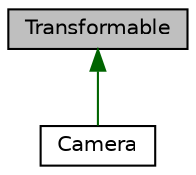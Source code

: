 digraph "Transformable"
{
  edge [fontname="Helvetica",fontsize="10",labelfontname="Helvetica",labelfontsize="10"];
  node [fontname="Helvetica",fontsize="10",shape=record];
  Node1 [label="Transformable",height=0.2,width=0.4,color="black", fillcolor="grey75", style="filled" fontcolor="black"];
  Node1 -> Node2 [dir="back",color="darkgreen",fontsize="10",style="solid"];
  Node2 [label="Camera",height=0.2,width=0.4,color="black", fillcolor="white", style="filled",URL="$class_camera.html",tooltip="Defines a camera for use in rendering. "];
}
